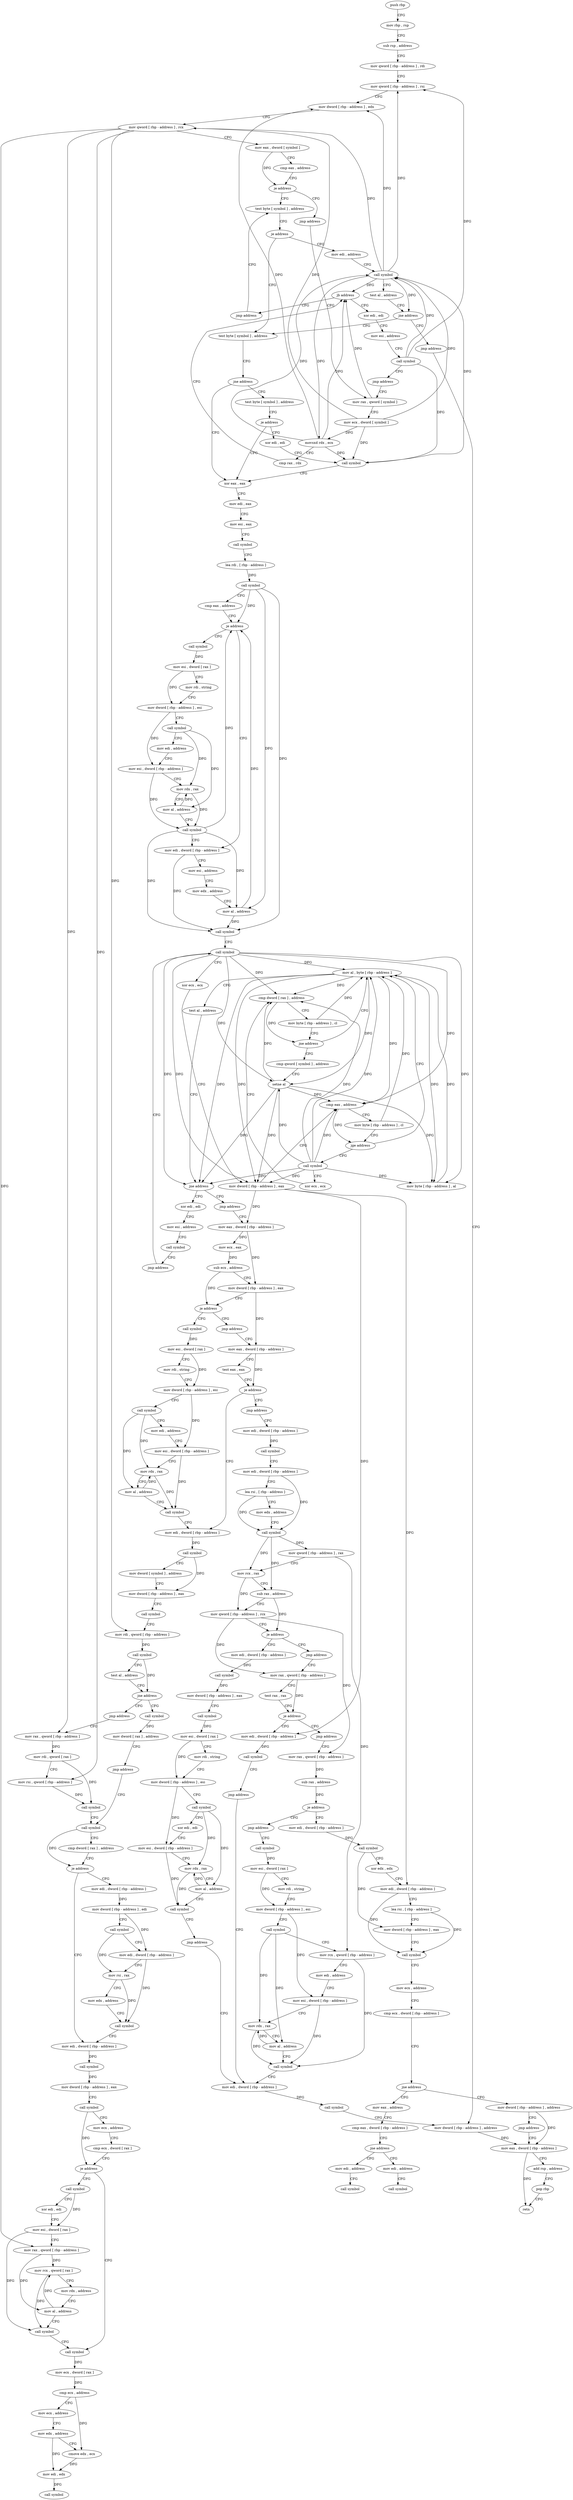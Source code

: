 digraph "func" {
"4208688" [label = "push rbp" ]
"4208689" [label = "mov rbp , rsp" ]
"4208692" [label = "sub rsp , address" ]
"4208699" [label = "mov qword [ rbp - address ] , rdi" ]
"4208703" [label = "mov qword [ rbp - address ] , rsi" ]
"4208707" [label = "mov dword [ rbp - address ] , edx" ]
"4208710" [label = "mov qword [ rbp - address ] , rcx" ]
"4208714" [label = "mov eax , dword [ symbol ]" ]
"4208721" [label = "cmp eax , address" ]
"4208724" [label = "je address" ]
"4208784" [label = "test byte [ symbol ] , address" ]
"4208730" [label = "jmp address" ]
"4208792" [label = "je address" ]
"4208821" [label = "test byte [ symbol ] , address" ]
"4208798" [label = "mov edi , address" ]
"4208735" [label = "mov rax , qword [ symbol ]" ]
"4208829" [label = "jne address" ]
"4208856" [label = "xor eax , eax" ]
"4208835" [label = "test byte [ symbol ] , address" ]
"4208803" [label = "call symbol" ]
"4208808" [label = "test al , address" ]
"4208810" [label = "jne address" ]
"4208816" [label = "jmp address" ]
"4208743" [label = "mov ecx , dword [ symbol ]" ]
"4208750" [label = "movsxd rdx , ecx" ]
"4208753" [label = "cmp rax , rdx" ]
"4208756" [label = "jb address" ]
"4208779" [label = "jmp address" ]
"4208762" [label = "xor edi , edi" ]
"4208858" [label = "mov edi , eax" ]
"4208860" [label = "mov esi , eax" ]
"4208862" [label = "call symbol" ]
"4208867" [label = "lea rdi , [ rbp - address ]" ]
"4208871" [label = "call symbol" ]
"4208876" [label = "cmp eax , address" ]
"4208879" [label = "je address" ]
"4208928" [label = "mov edi , dword [ rbp - address ]" ]
"4208885" [label = "call symbol" ]
"4208843" [label = "je address" ]
"4208849" [label = "xor edi , edi" ]
"4209629" [label = "mov dword [ rbp - address ] , address" ]
"4208764" [label = "mov esi , address" ]
"4208769" [label = "call symbol" ]
"4208774" [label = "jmp address" ]
"4208931" [label = "mov esi , address" ]
"4208936" [label = "mov edx , address" ]
"4208941" [label = "mov al , address" ]
"4208943" [label = "call symbol" ]
"4208948" [label = "call symbol" ]
"4208890" [label = "mov esi , dword [ rax ]" ]
"4208892" [label = "mov rdi , string" ]
"4208902" [label = "mov dword [ rbp - address ] , esi" ]
"4208905" [label = "call symbol" ]
"4208910" [label = "mov edi , address" ]
"4208915" [label = "mov esi , dword [ rbp - address ]" ]
"4208918" [label = "mov rdx , rax" ]
"4208921" [label = "mov al , address" ]
"4208923" [label = "call symbol" ]
"4208851" [label = "call symbol" ]
"4209636" [label = "mov eax , dword [ rbp - address ]" ]
"4209004" [label = "mov al , byte [ rbp - address ]" ]
"4209007" [label = "test al , address" ]
"4209009" [label = "jne address" ]
"4209020" [label = "xor edi , edi" ]
"4209015" [label = "jmp address" ]
"4208970" [label = "call symbol" ]
"4208975" [label = "xor ecx , ecx" ]
"4208977" [label = "cmp dword [ rax ] , address" ]
"4208980" [label = "mov byte [ rbp - address ] , cl" ]
"4208983" [label = "jne address" ]
"4208989" [label = "cmp qword [ symbol ] , address" ]
"4209022" [label = "mov esi , address" ]
"4209027" [label = "call symbol" ]
"4209032" [label = "jmp address" ]
"4209037" [label = "mov eax , dword [ rbp - address ]" ]
"4208998" [label = "setne al" ]
"4209001" [label = "mov byte [ rbp - address ] , al" ]
"4208953" [label = "xor ecx , ecx" ]
"4208955" [label = "mov dword [ rbp - address ] , eax" ]
"4208958" [label = "cmp eax , address" ]
"4208961" [label = "mov byte [ rbp - address ] , cl" ]
"4208964" [label = "jge address" ]
"4209040" [label = "mov ecx , eax" ]
"4209042" [label = "sub ecx , address" ]
"4209045" [label = "mov dword [ rbp - address ] , eax" ]
"4209048" [label = "je address" ]
"4209075" [label = "call symbol" ]
"4209054" [label = "jmp address" ]
"4209080" [label = "mov esi , dword [ rax ]" ]
"4209082" [label = "mov rdi , string" ]
"4209092" [label = "mov dword [ rbp - address ] , esi" ]
"4209095" [label = "call symbol" ]
"4209100" [label = "mov edi , address" ]
"4209105" [label = "mov esi , dword [ rbp - address ]" ]
"4209108" [label = "mov rdx , rax" ]
"4209111" [label = "mov al , address" ]
"4209113" [label = "call symbol" ]
"4209118" [label = "mov edi , dword [ rbp - address ]" ]
"4209059" [label = "mov eax , dword [ rbp - address ]" ]
"4209167" [label = "call symbol" ]
"4209172" [label = "mov dword [ rax ] , address" ]
"4209178" [label = "jmp address" ]
"4209199" [label = "call symbol" ]
"4209162" [label = "jmp address" ]
"4209183" [label = "mov rax , qword [ rbp - address ]" ]
"4209062" [label = "test eax , eax" ]
"4209064" [label = "je address" ]
"4209070" [label = "jmp address" ]
"4209204" [label = "cmp dword [ rax ] , address" ]
"4209207" [label = "je address" ]
"4209240" [label = "mov edi , dword [ rbp - address ]" ]
"4209213" [label = "mov edi , dword [ rbp - address ]" ]
"4209187" [label = "mov rdi , qword [ rax ]" ]
"4209190" [label = "mov rsi , qword [ rbp - address ]" ]
"4209194" [label = "call symbol" ]
"4209121" [label = "call symbol" ]
"4209126" [label = "mov dword [ symbol ] , address" ]
"4209137" [label = "mov dword [ rbp - address ] , eax" ]
"4209140" [label = "call symbol" ]
"4209145" [label = "mov rdi , qword [ rbp - address ]" ]
"4209149" [label = "call symbol" ]
"4209154" [label = "test al , address" ]
"4209156" [label = "jne address" ]
"4209332" [label = "mov edi , dword [ rbp - address ]" ]
"4209243" [label = "call symbol" ]
"4209248" [label = "mov dword [ rbp - address ] , eax" ]
"4209251" [label = "call symbol" ]
"4209256" [label = "mov ecx , address" ]
"4209261" [label = "cmp ecx , dword [ rax ]" ]
"4209263" [label = "je address" ]
"4209302" [label = "call symbol" ]
"4209269" [label = "call symbol" ]
"4209216" [label = "mov dword [ rbp - address ] , edi" ]
"4209219" [label = "call symbol" ]
"4209224" [label = "mov edi , dword [ rbp - address ]" ]
"4209227" [label = "mov rsi , rax" ]
"4209230" [label = "mov edx , address" ]
"4209235" [label = "call symbol" ]
"4209335" [label = "call symbol" ]
"4209340" [label = "mov edi , dword [ rbp - address ]" ]
"4209343" [label = "lea rsi , [ rbp - address ]" ]
"4209347" [label = "mov edx , address" ]
"4209352" [label = "call symbol" ]
"4209357" [label = "mov qword [ rbp - address ] , rax" ]
"4209361" [label = "mov rcx , rax" ]
"4209364" [label = "sub rax , address" ]
"4209368" [label = "mov qword [ rbp - address ] , rcx" ]
"4209372" [label = "je address" ]
"4209420" [label = "mov edi , dword [ rbp - address ]" ]
"4209378" [label = "jmp address" ]
"4209307" [label = "mov ecx , dword [ rax ]" ]
"4209309" [label = "cmp ecx , address" ]
"4209312" [label = "mov ecx , address" ]
"4209317" [label = "mov edx , address" ]
"4209322" [label = "cmove edx , ecx" ]
"4209325" [label = "mov edi , edx" ]
"4209327" [label = "call symbol" ]
"4209274" [label = "xor edi , edi" ]
"4209276" [label = "mov esi , dword [ rax ]" ]
"4209278" [label = "mov rax , qword [ rbp - address ]" ]
"4209282" [label = "mov rcx , qword [ rax ]" ]
"4209285" [label = "mov rdx , address" ]
"4209295" [label = "mov al , address" ]
"4209297" [label = "call symbol" ]
"4209423" [label = "call symbol" ]
"4209428" [label = "mov dword [ rbp - address ] , eax" ]
"4209431" [label = "call symbol" ]
"4209436" [label = "mov esi , dword [ rax ]" ]
"4209438" [label = "mov rdi , string" ]
"4209448" [label = "mov dword [ rbp - address ] , esi" ]
"4209451" [label = "call symbol" ]
"4209456" [label = "xor edi , edi" ]
"4209458" [label = "mov esi , dword [ rbp - address ]" ]
"4209461" [label = "mov rdx , rax" ]
"4209464" [label = "mov al , address" ]
"4209466" [label = "call symbol" ]
"4209471" [label = "jmp address" ]
"4209621" [label = "mov edi , dword [ rbp - address ]" ]
"4209383" [label = "mov rax , qword [ rbp - address ]" ]
"4209624" [label = "call symbol" ]
"4209387" [label = "test rax , rax" ]
"4209390" [label = "je address" ]
"4209561" [label = "mov edi , dword [ rbp - address ]" ]
"4209396" [label = "jmp address" ]
"4209564" [label = "call symbol" ]
"4209569" [label = "jmp address" ]
"4209401" [label = "mov rax , qword [ rbp - address ]" ]
"4209405" [label = "sub rax , address" ]
"4209409" [label = "je address" ]
"4209476" [label = "mov edi , dword [ rbp - address ]" ]
"4209415" [label = "jmp address" ]
"4209479" [label = "call symbol" ]
"4209484" [label = "xor edx , edx" ]
"4209486" [label = "mov edi , dword [ rbp - address ]" ]
"4209489" [label = "lea rsi , [ rbp - address ]" ]
"4209493" [label = "mov dword [ rbp - address ] , eax" ]
"4209496" [label = "call symbol" ]
"4209501" [label = "mov ecx , address" ]
"4209506" [label = "cmp ecx , dword [ rbp - address ]" ]
"4209509" [label = "jne address" ]
"4209527" [label = "mov eax , address" ]
"4209515" [label = "mov dword [ rbp - address ] , address" ]
"4209574" [label = "call symbol" ]
"4209532" [label = "cmp eax , dword [ rbp - address ]" ]
"4209535" [label = "jne address" ]
"4209551" [label = "mov edi , address" ]
"4209541" [label = "mov edi , address" ]
"4209522" [label = "jmp address" ]
"4209579" [label = "mov esi , dword [ rax ]" ]
"4209581" [label = "mov rdi , string" ]
"4209591" [label = "mov dword [ rbp - address ] , esi" ]
"4209594" [label = "call symbol" ]
"4209599" [label = "mov rcx , qword [ rbp - address ]" ]
"4209603" [label = "mov edi , address" ]
"4209608" [label = "mov esi , dword [ rbp - address ]" ]
"4209611" [label = "mov rdx , rax" ]
"4209614" [label = "mov al , address" ]
"4209616" [label = "call symbol" ]
"4209556" [label = "call symbol" ]
"4209546" [label = "call symbol" ]
"4209639" [label = "add rsp , address" ]
"4209646" [label = "pop rbp" ]
"4209647" [label = "retn" ]
"4208688" -> "4208689" [ label = "CFG" ]
"4208689" -> "4208692" [ label = "CFG" ]
"4208692" -> "4208699" [ label = "CFG" ]
"4208699" -> "4208703" [ label = "CFG" ]
"4208703" -> "4208707" [ label = "CFG" ]
"4208707" -> "4208710" [ label = "CFG" ]
"4208710" -> "4208714" [ label = "CFG" ]
"4208710" -> "4209145" [ label = "DFG" ]
"4208710" -> "4209183" [ label = "DFG" ]
"4208710" -> "4209190" [ label = "DFG" ]
"4208710" -> "4209278" [ label = "DFG" ]
"4208714" -> "4208721" [ label = "CFG" ]
"4208714" -> "4208724" [ label = "DFG" ]
"4208721" -> "4208724" [ label = "CFG" ]
"4208724" -> "4208784" [ label = "CFG" ]
"4208724" -> "4208730" [ label = "CFG" ]
"4208784" -> "4208792" [ label = "CFG" ]
"4208730" -> "4208735" [ label = "CFG" ]
"4208792" -> "4208821" [ label = "CFG" ]
"4208792" -> "4208798" [ label = "CFG" ]
"4208821" -> "4208829" [ label = "CFG" ]
"4208798" -> "4208803" [ label = "CFG" ]
"4208735" -> "4208743" [ label = "CFG" ]
"4208735" -> "4208756" [ label = "DFG" ]
"4208829" -> "4208856" [ label = "CFG" ]
"4208829" -> "4208835" [ label = "CFG" ]
"4208856" -> "4208858" [ label = "CFG" ]
"4208835" -> "4208843" [ label = "CFG" ]
"4208803" -> "4208808" [ label = "CFG" ]
"4208803" -> "4208703" [ label = "DFG" ]
"4208803" -> "4208707" [ label = "DFG" ]
"4208803" -> "4208710" [ label = "DFG" ]
"4208803" -> "4208810" [ label = "DFG" ]
"4208803" -> "4208750" [ label = "DFG" ]
"4208803" -> "4208851" [ label = "DFG" ]
"4208803" -> "4208756" [ label = "DFG" ]
"4208808" -> "4208810" [ label = "CFG" ]
"4208810" -> "4208821" [ label = "CFG" ]
"4208810" -> "4208816" [ label = "CFG" ]
"4208816" -> "4209629" [ label = "CFG" ]
"4208743" -> "4208750" [ label = "DFG" ]
"4208743" -> "4208710" [ label = "DFG" ]
"4208743" -> "4208803" [ label = "DFG" ]
"4208743" -> "4208851" [ label = "DFG" ]
"4208750" -> "4208753" [ label = "CFG" ]
"4208750" -> "4208707" [ label = "DFG" ]
"4208750" -> "4208803" [ label = "DFG" ]
"4208750" -> "4208756" [ label = "DFG" ]
"4208750" -> "4208851" [ label = "DFG" ]
"4208753" -> "4208756" [ label = "CFG" ]
"4208756" -> "4208779" [ label = "CFG" ]
"4208756" -> "4208762" [ label = "CFG" ]
"4208779" -> "4208784" [ label = "CFG" ]
"4208762" -> "4208764" [ label = "CFG" ]
"4208858" -> "4208860" [ label = "CFG" ]
"4208860" -> "4208862" [ label = "CFG" ]
"4208862" -> "4208867" [ label = "CFG" ]
"4208867" -> "4208871" [ label = "DFG" ]
"4208871" -> "4208876" [ label = "CFG" ]
"4208871" -> "4208879" [ label = "DFG" ]
"4208871" -> "4208941" [ label = "DFG" ]
"4208871" -> "4208943" [ label = "DFG" ]
"4208876" -> "4208879" [ label = "CFG" ]
"4208879" -> "4208928" [ label = "CFG" ]
"4208879" -> "4208885" [ label = "CFG" ]
"4208928" -> "4208931" [ label = "CFG" ]
"4208928" -> "4208943" [ label = "DFG" ]
"4208885" -> "4208890" [ label = "DFG" ]
"4208843" -> "4208856" [ label = "CFG" ]
"4208843" -> "4208849" [ label = "CFG" ]
"4208849" -> "4208851" [ label = "CFG" ]
"4209629" -> "4209636" [ label = "DFG" ]
"4208764" -> "4208769" [ label = "CFG" ]
"4208769" -> "4208774" [ label = "CFG" ]
"4208769" -> "4208703" [ label = "DFG" ]
"4208769" -> "4208803" [ label = "DFG" ]
"4208769" -> "4208851" [ label = "DFG" ]
"4208774" -> "4208735" [ label = "CFG" ]
"4208931" -> "4208936" [ label = "CFG" ]
"4208936" -> "4208941" [ label = "CFG" ]
"4208941" -> "4208943" [ label = "DFG" ]
"4208941" -> "4208879" [ label = "DFG" ]
"4208943" -> "4208948" [ label = "CFG" ]
"4208948" -> "4208953" [ label = "CFG" ]
"4208948" -> "4208955" [ label = "DFG" ]
"4208948" -> "4208958" [ label = "DFG" ]
"4208948" -> "4209004" [ label = "DFG" ]
"4208948" -> "4209009" [ label = "DFG" ]
"4208948" -> "4208977" [ label = "DFG" ]
"4208948" -> "4208998" [ label = "DFG" ]
"4208948" -> "4209001" [ label = "DFG" ]
"4208890" -> "4208892" [ label = "CFG" ]
"4208890" -> "4208902" [ label = "DFG" ]
"4208892" -> "4208902" [ label = "CFG" ]
"4208902" -> "4208905" [ label = "CFG" ]
"4208902" -> "4208915" [ label = "DFG" ]
"4208905" -> "4208910" [ label = "CFG" ]
"4208905" -> "4208918" [ label = "DFG" ]
"4208905" -> "4208921" [ label = "DFG" ]
"4208910" -> "4208915" [ label = "CFG" ]
"4208915" -> "4208918" [ label = "CFG" ]
"4208915" -> "4208923" [ label = "DFG" ]
"4208918" -> "4208921" [ label = "CFG" ]
"4208918" -> "4208923" [ label = "DFG" ]
"4208921" -> "4208923" [ label = "CFG" ]
"4208921" -> "4208918" [ label = "DFG" ]
"4208923" -> "4208928" [ label = "CFG" ]
"4208923" -> "4208879" [ label = "DFG" ]
"4208923" -> "4208941" [ label = "DFG" ]
"4208923" -> "4208943" [ label = "DFG" ]
"4208851" -> "4208856" [ label = "CFG" ]
"4209636" -> "4209639" [ label = "CFG" ]
"4209636" -> "4209647" [ label = "DFG" ]
"4209004" -> "4209007" [ label = "CFG" ]
"4209004" -> "4208955" [ label = "DFG" ]
"4209004" -> "4208958" [ label = "DFG" ]
"4209004" -> "4209009" [ label = "DFG" ]
"4209004" -> "4208977" [ label = "DFG" ]
"4209004" -> "4208998" [ label = "DFG" ]
"4209004" -> "4209001" [ label = "DFG" ]
"4209007" -> "4209009" [ label = "CFG" ]
"4209009" -> "4209020" [ label = "CFG" ]
"4209009" -> "4209015" [ label = "CFG" ]
"4209020" -> "4209022" [ label = "CFG" ]
"4209015" -> "4209037" [ label = "CFG" ]
"4208970" -> "4208975" [ label = "CFG" ]
"4208970" -> "4208955" [ label = "DFG" ]
"4208970" -> "4208958" [ label = "DFG" ]
"4208970" -> "4209009" [ label = "DFG" ]
"4208970" -> "4209004" [ label = "DFG" ]
"4208970" -> "4208977" [ label = "DFG" ]
"4208970" -> "4208998" [ label = "DFG" ]
"4208970" -> "4209001" [ label = "DFG" ]
"4208975" -> "4208977" [ label = "CFG" ]
"4208977" -> "4208980" [ label = "CFG" ]
"4208977" -> "4208983" [ label = "DFG" ]
"4208980" -> "4208983" [ label = "CFG" ]
"4208980" -> "4209004" [ label = "DFG" ]
"4208983" -> "4209004" [ label = "CFG" ]
"4208983" -> "4208989" [ label = "CFG" ]
"4208989" -> "4208998" [ label = "CFG" ]
"4209022" -> "4209027" [ label = "CFG" ]
"4209027" -> "4209032" [ label = "CFG" ]
"4209032" -> "4208948" [ label = "CFG" ]
"4209037" -> "4209040" [ label = "DFG" ]
"4209037" -> "4209045" [ label = "DFG" ]
"4208998" -> "4209001" [ label = "DFG" ]
"4208998" -> "4208955" [ label = "DFG" ]
"4208998" -> "4208958" [ label = "DFG" ]
"4208998" -> "4209009" [ label = "DFG" ]
"4208998" -> "4208977" [ label = "DFG" ]
"4209001" -> "4209004" [ label = "DFG" ]
"4208953" -> "4208955" [ label = "CFG" ]
"4208955" -> "4208958" [ label = "CFG" ]
"4208955" -> "4209037" [ label = "DFG" ]
"4208955" -> "4209561" [ label = "DFG" ]
"4208955" -> "4209486" [ label = "DFG" ]
"4208958" -> "4208961" [ label = "CFG" ]
"4208958" -> "4208964" [ label = "DFG" ]
"4208961" -> "4208964" [ label = "CFG" ]
"4208961" -> "4209004" [ label = "DFG" ]
"4208964" -> "4209004" [ label = "CFG" ]
"4208964" -> "4208970" [ label = "CFG" ]
"4209040" -> "4209042" [ label = "DFG" ]
"4209042" -> "4209045" [ label = "CFG" ]
"4209042" -> "4209048" [ label = "DFG" ]
"4209045" -> "4209048" [ label = "CFG" ]
"4209045" -> "4209059" [ label = "DFG" ]
"4209048" -> "4209075" [ label = "CFG" ]
"4209048" -> "4209054" [ label = "CFG" ]
"4209075" -> "4209080" [ label = "DFG" ]
"4209054" -> "4209059" [ label = "CFG" ]
"4209080" -> "4209082" [ label = "CFG" ]
"4209080" -> "4209092" [ label = "DFG" ]
"4209082" -> "4209092" [ label = "CFG" ]
"4209092" -> "4209095" [ label = "CFG" ]
"4209092" -> "4209105" [ label = "DFG" ]
"4209095" -> "4209100" [ label = "CFG" ]
"4209095" -> "4209108" [ label = "DFG" ]
"4209095" -> "4209111" [ label = "DFG" ]
"4209100" -> "4209105" [ label = "CFG" ]
"4209105" -> "4209108" [ label = "CFG" ]
"4209105" -> "4209113" [ label = "DFG" ]
"4209108" -> "4209111" [ label = "CFG" ]
"4209108" -> "4209113" [ label = "DFG" ]
"4209111" -> "4209113" [ label = "CFG" ]
"4209111" -> "4209108" [ label = "DFG" ]
"4209113" -> "4209118" [ label = "CFG" ]
"4209118" -> "4209121" [ label = "DFG" ]
"4209059" -> "4209062" [ label = "CFG" ]
"4209059" -> "4209064" [ label = "DFG" ]
"4209167" -> "4209172" [ label = "DFG" ]
"4209172" -> "4209178" [ label = "CFG" ]
"4209178" -> "4209199" [ label = "CFG" ]
"4209199" -> "4209204" [ label = "CFG" ]
"4209199" -> "4209207" [ label = "DFG" ]
"4209162" -> "4209183" [ label = "CFG" ]
"4209183" -> "4209187" [ label = "DFG" ]
"4209062" -> "4209064" [ label = "CFG" ]
"4209064" -> "4209118" [ label = "CFG" ]
"4209064" -> "4209070" [ label = "CFG" ]
"4209070" -> "4209332" [ label = "CFG" ]
"4209204" -> "4209207" [ label = "CFG" ]
"4209207" -> "4209240" [ label = "CFG" ]
"4209207" -> "4209213" [ label = "CFG" ]
"4209240" -> "4209243" [ label = "DFG" ]
"4209213" -> "4209216" [ label = "DFG" ]
"4209187" -> "4209190" [ label = "CFG" ]
"4209187" -> "4209194" [ label = "DFG" ]
"4209190" -> "4209194" [ label = "DFG" ]
"4209194" -> "4209199" [ label = "CFG" ]
"4209121" -> "4209126" [ label = "CFG" ]
"4209121" -> "4209137" [ label = "DFG" ]
"4209126" -> "4209137" [ label = "CFG" ]
"4209137" -> "4209140" [ label = "CFG" ]
"4209140" -> "4209145" [ label = "CFG" ]
"4209145" -> "4209149" [ label = "DFG" ]
"4209149" -> "4209154" [ label = "CFG" ]
"4209149" -> "4209156" [ label = "DFG" ]
"4209154" -> "4209156" [ label = "CFG" ]
"4209156" -> "4209167" [ label = "CFG" ]
"4209156" -> "4209162" [ label = "CFG" ]
"4209332" -> "4209335" [ label = "DFG" ]
"4209243" -> "4209248" [ label = "DFG" ]
"4209248" -> "4209251" [ label = "CFG" ]
"4209251" -> "4209256" [ label = "CFG" ]
"4209251" -> "4209263" [ label = "DFG" ]
"4209256" -> "4209261" [ label = "CFG" ]
"4209261" -> "4209263" [ label = "CFG" ]
"4209263" -> "4209302" [ label = "CFG" ]
"4209263" -> "4209269" [ label = "CFG" ]
"4209302" -> "4209307" [ label = "DFG" ]
"4209269" -> "4209274" [ label = "CFG" ]
"4209269" -> "4209276" [ label = "DFG" ]
"4209216" -> "4209219" [ label = "CFG" ]
"4209216" -> "4209224" [ label = "DFG" ]
"4209219" -> "4209224" [ label = "CFG" ]
"4209219" -> "4209227" [ label = "DFG" ]
"4209224" -> "4209227" [ label = "CFG" ]
"4209224" -> "4209235" [ label = "DFG" ]
"4209227" -> "4209230" [ label = "CFG" ]
"4209227" -> "4209235" [ label = "DFG" ]
"4209230" -> "4209235" [ label = "CFG" ]
"4209235" -> "4209240" [ label = "CFG" ]
"4209335" -> "4209340" [ label = "CFG" ]
"4209340" -> "4209343" [ label = "CFG" ]
"4209340" -> "4209352" [ label = "DFG" ]
"4209343" -> "4209347" [ label = "CFG" ]
"4209343" -> "4209352" [ label = "DFG" ]
"4209347" -> "4209352" [ label = "CFG" ]
"4209352" -> "4209357" [ label = "DFG" ]
"4209352" -> "4209361" [ label = "DFG" ]
"4209352" -> "4209364" [ label = "DFG" ]
"4209357" -> "4209361" [ label = "CFG" ]
"4209357" -> "4209599" [ label = "DFG" ]
"4209361" -> "4209364" [ label = "CFG" ]
"4209361" -> "4209368" [ label = "DFG" ]
"4209364" -> "4209368" [ label = "CFG" ]
"4209364" -> "4209372" [ label = "DFG" ]
"4209368" -> "4209372" [ label = "CFG" ]
"4209368" -> "4209383" [ label = "DFG" ]
"4209368" -> "4209401" [ label = "DFG" ]
"4209372" -> "4209420" [ label = "CFG" ]
"4209372" -> "4209378" [ label = "CFG" ]
"4209420" -> "4209423" [ label = "DFG" ]
"4209378" -> "4209383" [ label = "CFG" ]
"4209307" -> "4209309" [ label = "DFG" ]
"4209309" -> "4209312" [ label = "CFG" ]
"4209309" -> "4209322" [ label = "DFG" ]
"4209312" -> "4209317" [ label = "CFG" ]
"4209317" -> "4209322" [ label = "CFG" ]
"4209317" -> "4209325" [ label = "DFG" ]
"4209322" -> "4209325" [ label = "DFG" ]
"4209325" -> "4209327" [ label = "DFG" ]
"4209274" -> "4209276" [ label = "CFG" ]
"4209276" -> "4209278" [ label = "CFG" ]
"4209276" -> "4209297" [ label = "DFG" ]
"4209278" -> "4209282" [ label = "DFG" ]
"4209278" -> "4209295" [ label = "DFG" ]
"4209282" -> "4209285" [ label = "CFG" ]
"4209282" -> "4209297" [ label = "DFG" ]
"4209285" -> "4209295" [ label = "CFG" ]
"4209295" -> "4209297" [ label = "CFG" ]
"4209295" -> "4209282" [ label = "DFG" ]
"4209297" -> "4209302" [ label = "CFG" ]
"4209423" -> "4209428" [ label = "DFG" ]
"4209428" -> "4209431" [ label = "CFG" ]
"4209431" -> "4209436" [ label = "DFG" ]
"4209436" -> "4209438" [ label = "CFG" ]
"4209436" -> "4209448" [ label = "DFG" ]
"4209438" -> "4209448" [ label = "CFG" ]
"4209448" -> "4209451" [ label = "CFG" ]
"4209448" -> "4209458" [ label = "DFG" ]
"4209451" -> "4209456" [ label = "CFG" ]
"4209451" -> "4209461" [ label = "DFG" ]
"4209451" -> "4209464" [ label = "DFG" ]
"4209456" -> "4209458" [ label = "CFG" ]
"4209458" -> "4209461" [ label = "CFG" ]
"4209458" -> "4209466" [ label = "DFG" ]
"4209461" -> "4209464" [ label = "CFG" ]
"4209461" -> "4209466" [ label = "DFG" ]
"4209464" -> "4209466" [ label = "CFG" ]
"4209464" -> "4209461" [ label = "DFG" ]
"4209466" -> "4209471" [ label = "CFG" ]
"4209471" -> "4209621" [ label = "CFG" ]
"4209621" -> "4209624" [ label = "DFG" ]
"4209383" -> "4209387" [ label = "CFG" ]
"4209383" -> "4209390" [ label = "DFG" ]
"4209624" -> "4209629" [ label = "CFG" ]
"4209387" -> "4209390" [ label = "CFG" ]
"4209390" -> "4209561" [ label = "CFG" ]
"4209390" -> "4209396" [ label = "CFG" ]
"4209561" -> "4209564" [ label = "DFG" ]
"4209396" -> "4209401" [ label = "CFG" ]
"4209564" -> "4209569" [ label = "CFG" ]
"4209569" -> "4209621" [ label = "CFG" ]
"4209401" -> "4209405" [ label = "DFG" ]
"4209405" -> "4209409" [ label = "DFG" ]
"4209409" -> "4209476" [ label = "CFG" ]
"4209409" -> "4209415" [ label = "CFG" ]
"4209476" -> "4209479" [ label = "DFG" ]
"4209415" -> "4209574" [ label = "CFG" ]
"4209479" -> "4209484" [ label = "CFG" ]
"4209479" -> "4209493" [ label = "DFG" ]
"4209484" -> "4209486" [ label = "CFG" ]
"4209486" -> "4209489" [ label = "CFG" ]
"4209486" -> "4209496" [ label = "DFG" ]
"4209489" -> "4209493" [ label = "CFG" ]
"4209489" -> "4209496" [ label = "DFG" ]
"4209493" -> "4209496" [ label = "CFG" ]
"4209496" -> "4209501" [ label = "CFG" ]
"4209501" -> "4209506" [ label = "CFG" ]
"4209506" -> "4209509" [ label = "CFG" ]
"4209509" -> "4209527" [ label = "CFG" ]
"4209509" -> "4209515" [ label = "CFG" ]
"4209527" -> "4209532" [ label = "CFG" ]
"4209515" -> "4209522" [ label = "CFG" ]
"4209515" -> "4209636" [ label = "DFG" ]
"4209574" -> "4209579" [ label = "DFG" ]
"4209532" -> "4209535" [ label = "CFG" ]
"4209535" -> "4209551" [ label = "CFG" ]
"4209535" -> "4209541" [ label = "CFG" ]
"4209551" -> "4209556" [ label = "CFG" ]
"4209541" -> "4209546" [ label = "CFG" ]
"4209522" -> "4209636" [ label = "CFG" ]
"4209579" -> "4209581" [ label = "CFG" ]
"4209579" -> "4209591" [ label = "DFG" ]
"4209581" -> "4209591" [ label = "CFG" ]
"4209591" -> "4209594" [ label = "CFG" ]
"4209591" -> "4209608" [ label = "DFG" ]
"4209594" -> "4209599" [ label = "CFG" ]
"4209594" -> "4209611" [ label = "DFG" ]
"4209594" -> "4209614" [ label = "DFG" ]
"4209599" -> "4209603" [ label = "CFG" ]
"4209599" -> "4209616" [ label = "DFG" ]
"4209603" -> "4209608" [ label = "CFG" ]
"4209608" -> "4209611" [ label = "CFG" ]
"4209608" -> "4209616" [ label = "DFG" ]
"4209611" -> "4209614" [ label = "CFG" ]
"4209611" -> "4209616" [ label = "DFG" ]
"4209614" -> "4209616" [ label = "CFG" ]
"4209614" -> "4209611" [ label = "DFG" ]
"4209616" -> "4209621" [ label = "CFG" ]
"4209639" -> "4209646" [ label = "CFG" ]
"4209646" -> "4209647" [ label = "CFG" ]
}
